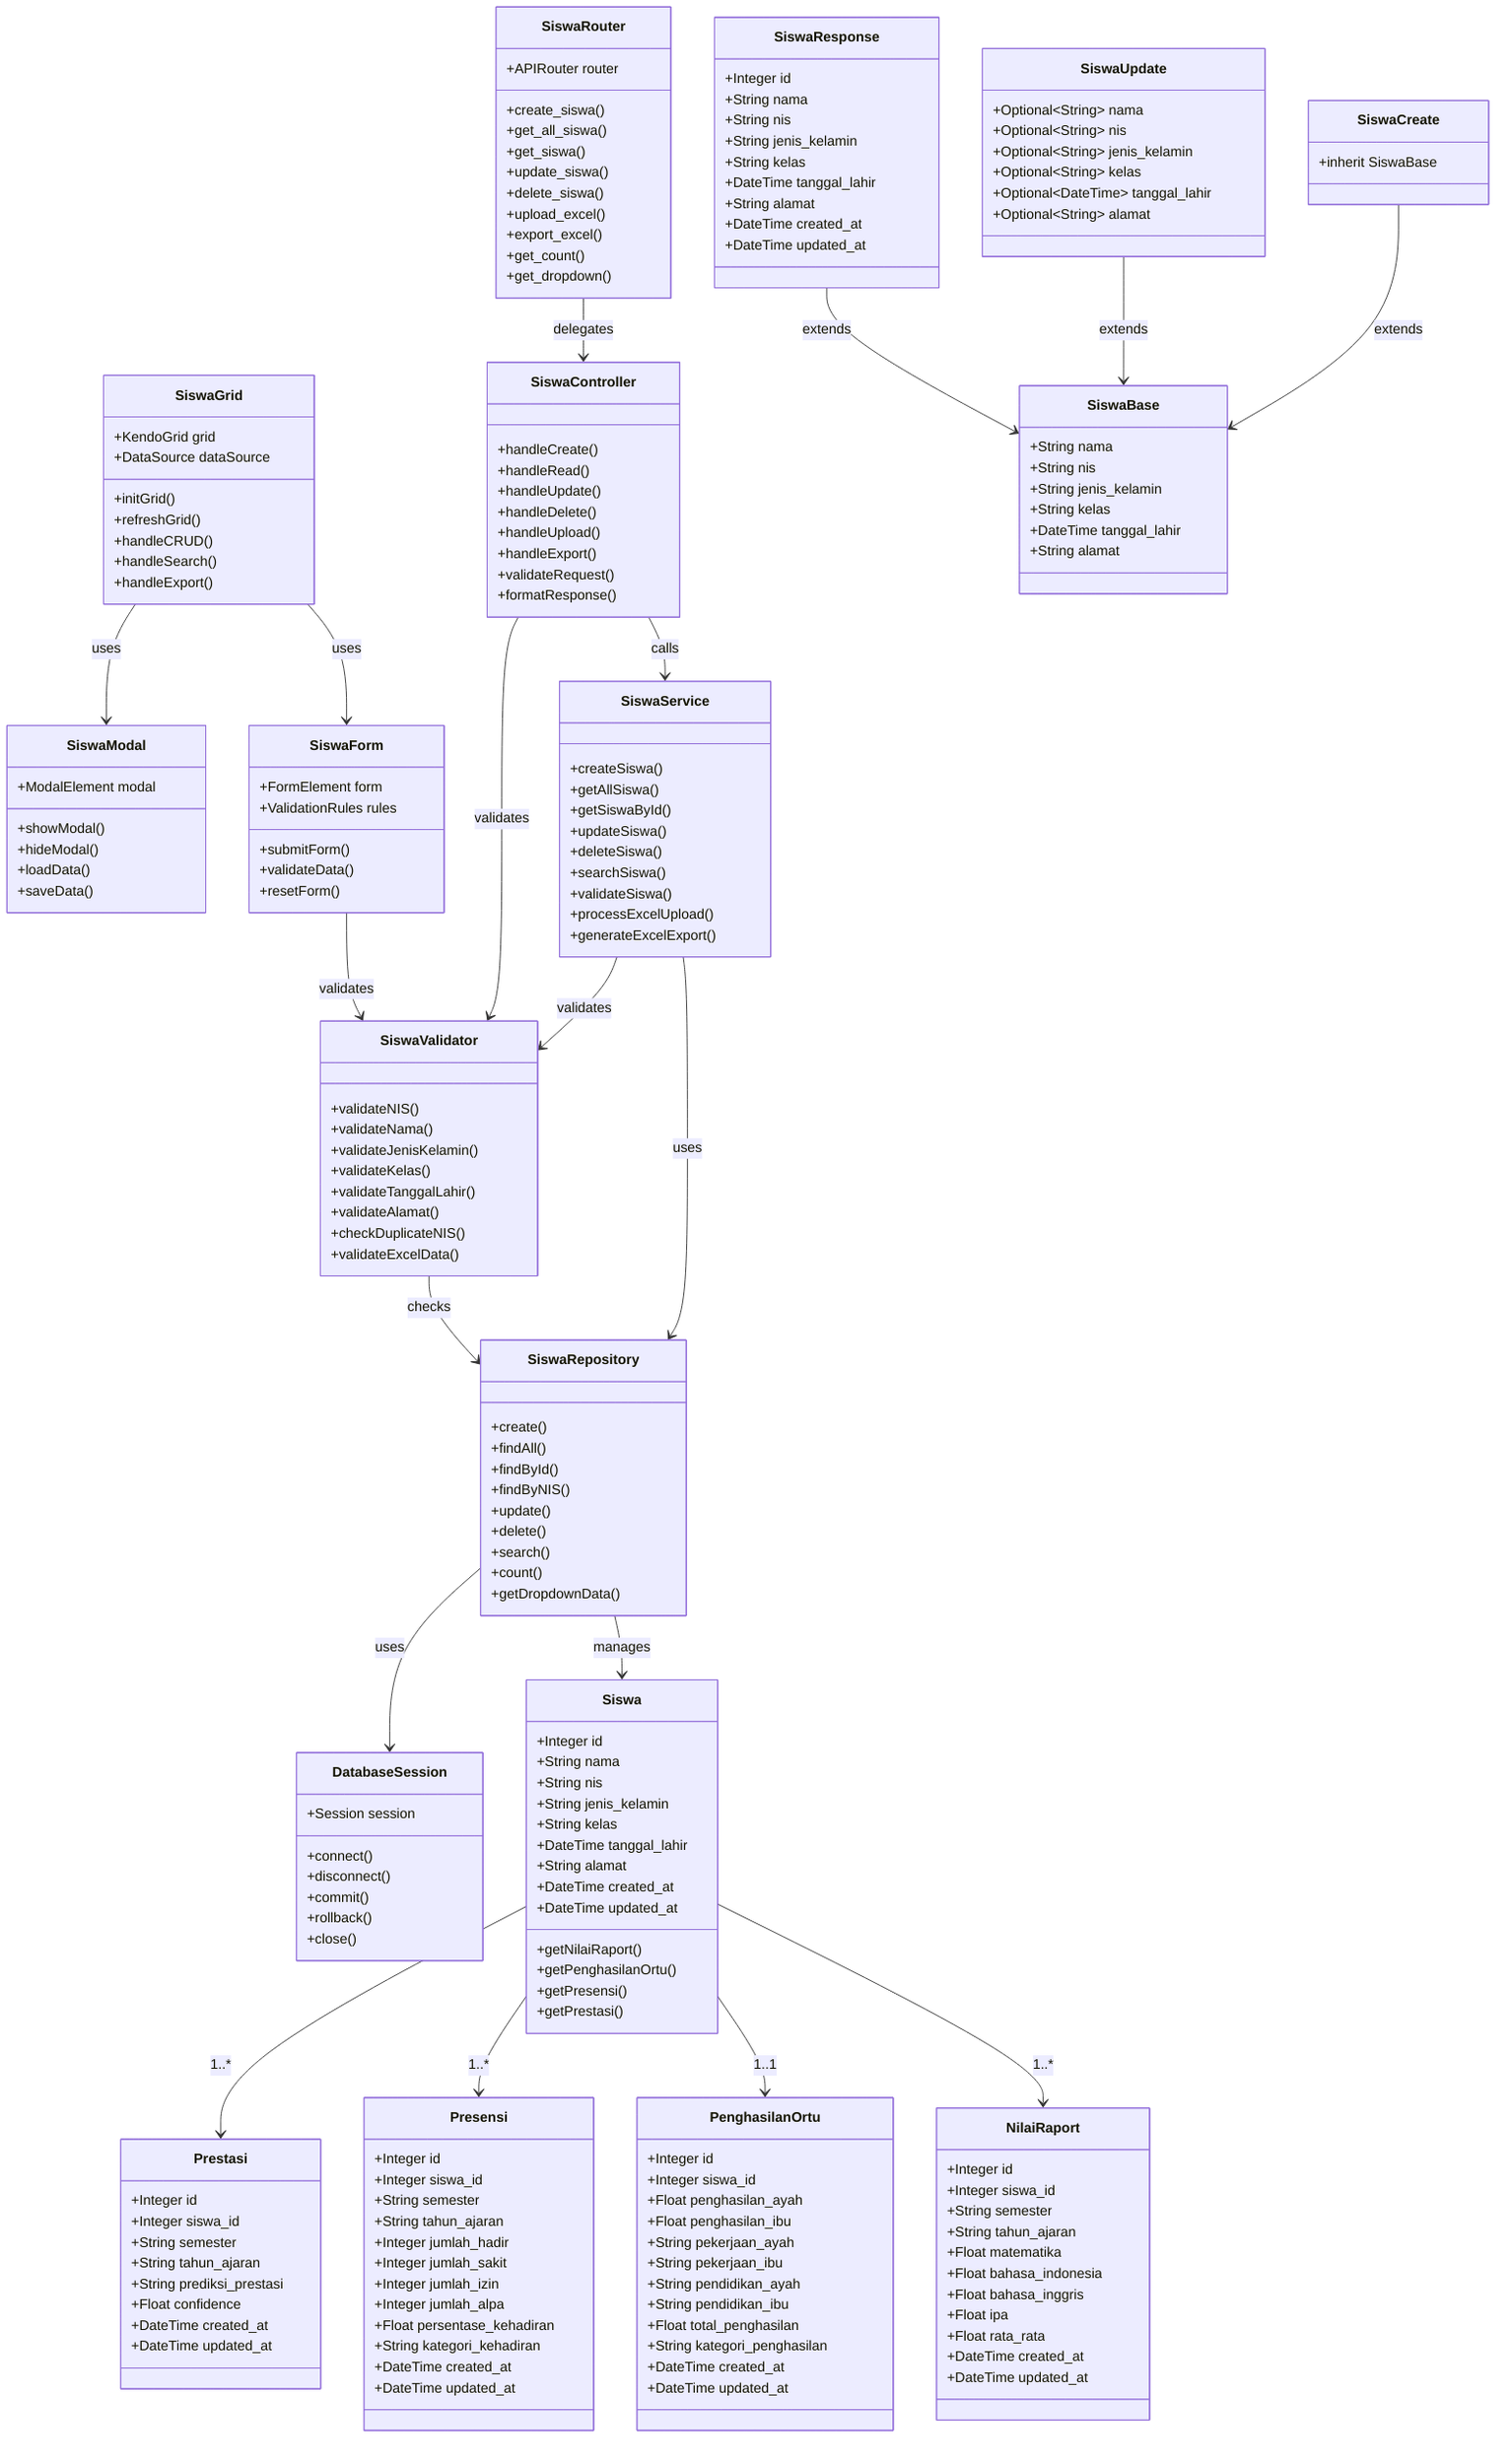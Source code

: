 classDiagram
    %% ========== PRESENTATION LAYER ==========
    class SiswaGrid {
        +KendoGrid grid
        +DataSource dataSource
        +initGrid()
        +refreshGrid()
        +handleCRUD()
        +handleSearch()
        +handleExport()
    }
    
    class SiswaForm {
        +FormElement form
        +ValidationRules rules
        +submitForm()
        +validateData()
        +resetForm()
    }
    
    class SiswaModal {
        +ModalElement modal
        +showModal()
        +hideModal()
        +loadData()
        +saveData()
    }
    
    %% ========== API LAYER ==========
    class SiswaRouter {
        +APIRouter router
        +create_siswa()
        +get_all_siswa()
        +get_siswa()
        +update_siswa()
        +delete_siswa()
        +upload_excel()
        +export_excel()
        +get_count()
        +get_dropdown()
    }
    
    class SiswaController {
        +handleCreate()
        +handleRead()
        +handleUpdate()
        +handleDelete()
        +handleUpload()
        +handleExport()
        +validateRequest()
        +formatResponse()
    }
    
    %% ========== BUSINESS LOGIC LAYER ==========
    class SiswaService {
        +createSiswa()
        +getAllSiswa()
        +getSiswaById()
        +updateSiswa()
        +deleteSiswa()
        +searchSiswa()
        +validateSiswa()
        +processExcelUpload()
        +generateExcelExport()
    }
    
    class SiswaValidator {
        +validateNIS()
        +validateNama()
        +validateJenisKelamin()
        +validateKelas()
        +validateTanggalLahir()
        +validateAlamat()
        +checkDuplicateNIS()
        +validateExcelData()
    }
    
    class SiswaRepository {
        +create()
        +findAll()
        +findById()
        +findByNIS()
        +update()
        +delete()
        +search()
        +count()
        +getDropdownData()
    }
    
    %% ========== DATA LAYER ==========
    class Siswa {
        +Integer id
        +String nama
        +String nis
        +String jenis_kelamin
        +String kelas
        +DateTime tanggal_lahir
        +String alamat
        +DateTime created_at
        +DateTime updated_at
        +getNilaiRaport()
        +getPenghasilanOrtu()
        +getPresensi()
        +getPrestasi()
    }
    
    class DatabaseSession {
        +Session session
        +connect()
        +disconnect()
        +commit()
        +rollback()
        +close()
    }
    
    %% ========== SCHEMA LAYER ==========
    class SiswaBase {
        +String nama
        +String nis
        +String jenis_kelamin
        +String kelas
        +DateTime tanggal_lahir
        +String alamat
    }
    
    class SiswaCreate {
        +inherit SiswaBase
    }
    
    class SiswaUpdate {
        +Optional~String~ nama
        +Optional~String~ nis
        +Optional~String~ jenis_kelamin
        +Optional~String~ kelas
        +Optional~DateTime~ tanggal_lahir
        +Optional~String~ alamat
    }
    
    class SiswaResponse {
        +Integer id
        +String nama
        +String nis
        +String jenis_kelamin
        +String kelas
        +DateTime tanggal_lahir
        +String alamat
        +DateTime created_at
        +DateTime updated_at
    }
    
    %% ========== RELATED ENTITIES ==========
    class NilaiRaport {
        +Integer id
        +Integer siswa_id
        +String semester
        +String tahun_ajaran
        +Float matematika
        +Float bahasa_indonesia
        +Float bahasa_inggris
        +Float ipa
        +Float rata_rata
        +DateTime created_at
        +DateTime updated_at
    }
    
    class PenghasilanOrtu {
        +Integer id
        +Integer siswa_id
        +Float penghasilan_ayah
        +Float penghasilan_ibu
        +String pekerjaan_ayah
        +String pekerjaan_ibu
        +String pendidikan_ayah
        +String pendidikan_ibu
        +Float total_penghasilan
        +String kategori_penghasilan
        +DateTime created_at
        +DateTime updated_at
    }
    
    class Presensi {
        +Integer id
        +Integer siswa_id
        +String semester
        +String tahun_ajaran
        +Integer jumlah_hadir
        +Integer jumlah_sakit
        +Integer jumlah_izin
        +Integer jumlah_alpa
        +Float persentase_kehadiran
        +String kategori_kehadiran
        +DateTime created_at
        +DateTime updated_at
    }
    
    class Prestasi {
        +Integer id
        +Integer siswa_id
        +String semester
        +String tahun_ajaran
        +String prediksi_prestasi
        +Float confidence
        +DateTime created_at
        +DateTime updated_at
    }
    
    %% ========== RELATIONSHIPS ==========
    %% Presentation Layer Relationships
    SiswaGrid --> SiswaForm : uses
    SiswaGrid --> SiswaModal : uses
    SiswaForm --> SiswaValidator : validates
    
    %% API Layer Relationships
    SiswaRouter --> SiswaController : delegates
    SiswaController --> SiswaService : calls
    SiswaController --> SiswaValidator : validates
    
    %% Business Logic Layer Relationships
    SiswaService --> SiswaRepository : uses
    SiswaService --> SiswaValidator : validates
    SiswaValidator --> SiswaRepository : checks
    
    %% Data Layer Relationships
    SiswaRepository --> Siswa : manages
    SiswaRepository --> DatabaseSession : uses
    Siswa --> NilaiRaport : 1..*
    Siswa --> PenghasilanOrtu : 1..1
    Siswa --> Presensi : 1..*
    Siswa --> Prestasi : 1..*
    
    %% Schema Layer Relationships
    SiswaCreate --> SiswaBase : extends
    SiswaUpdate --> SiswaBase : extends
    SiswaResponse --> SiswaBase : extends